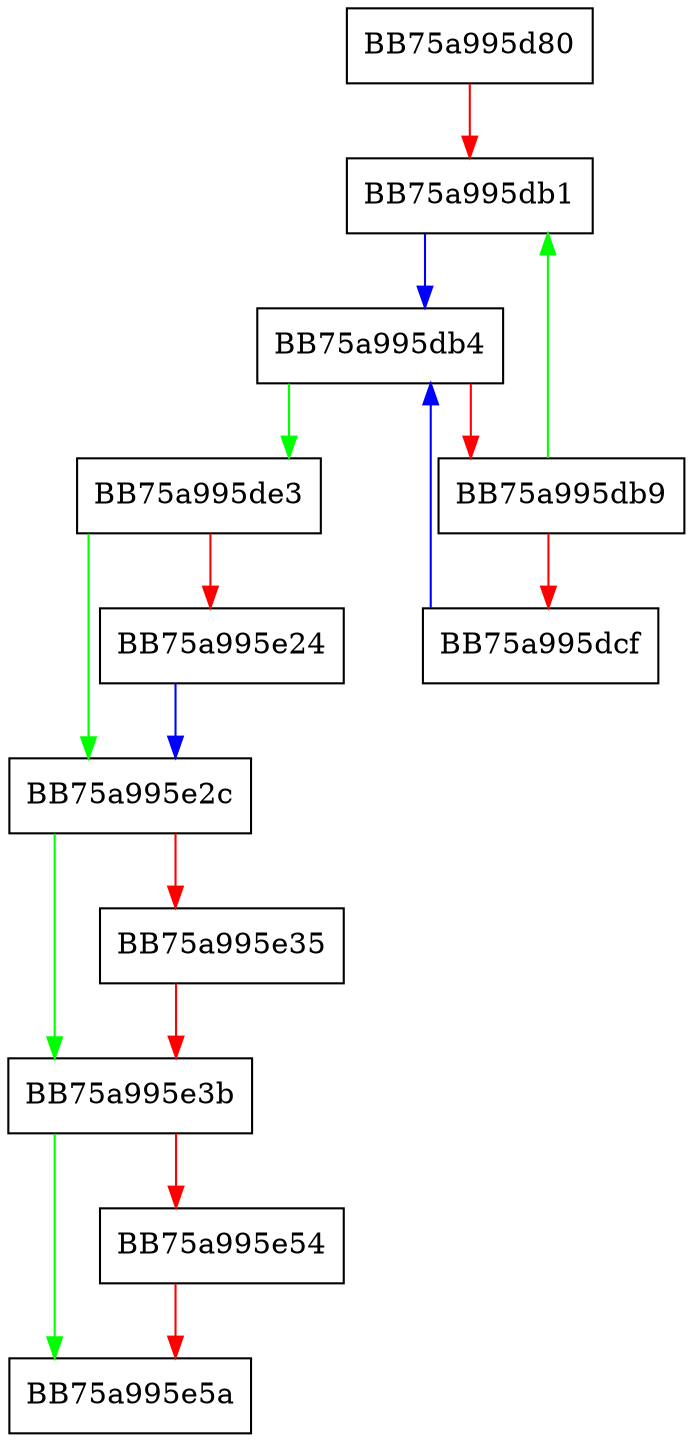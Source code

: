 digraph scan_for_child_processes {
  node [shape="box"];
  graph [splines=ortho];
  BB75a995d80 -> BB75a995db1 [color="red"];
  BB75a995db1 -> BB75a995db4 [color="blue"];
  BB75a995db4 -> BB75a995de3 [color="green"];
  BB75a995db4 -> BB75a995db9 [color="red"];
  BB75a995db9 -> BB75a995db1 [color="green"];
  BB75a995db9 -> BB75a995dcf [color="red"];
  BB75a995dcf -> BB75a995db4 [color="blue"];
  BB75a995de3 -> BB75a995e2c [color="green"];
  BB75a995de3 -> BB75a995e24 [color="red"];
  BB75a995e24 -> BB75a995e2c [color="blue"];
  BB75a995e2c -> BB75a995e3b [color="green"];
  BB75a995e2c -> BB75a995e35 [color="red"];
  BB75a995e35 -> BB75a995e3b [color="red"];
  BB75a995e3b -> BB75a995e5a [color="green"];
  BB75a995e3b -> BB75a995e54 [color="red"];
  BB75a995e54 -> BB75a995e5a [color="red"];
}